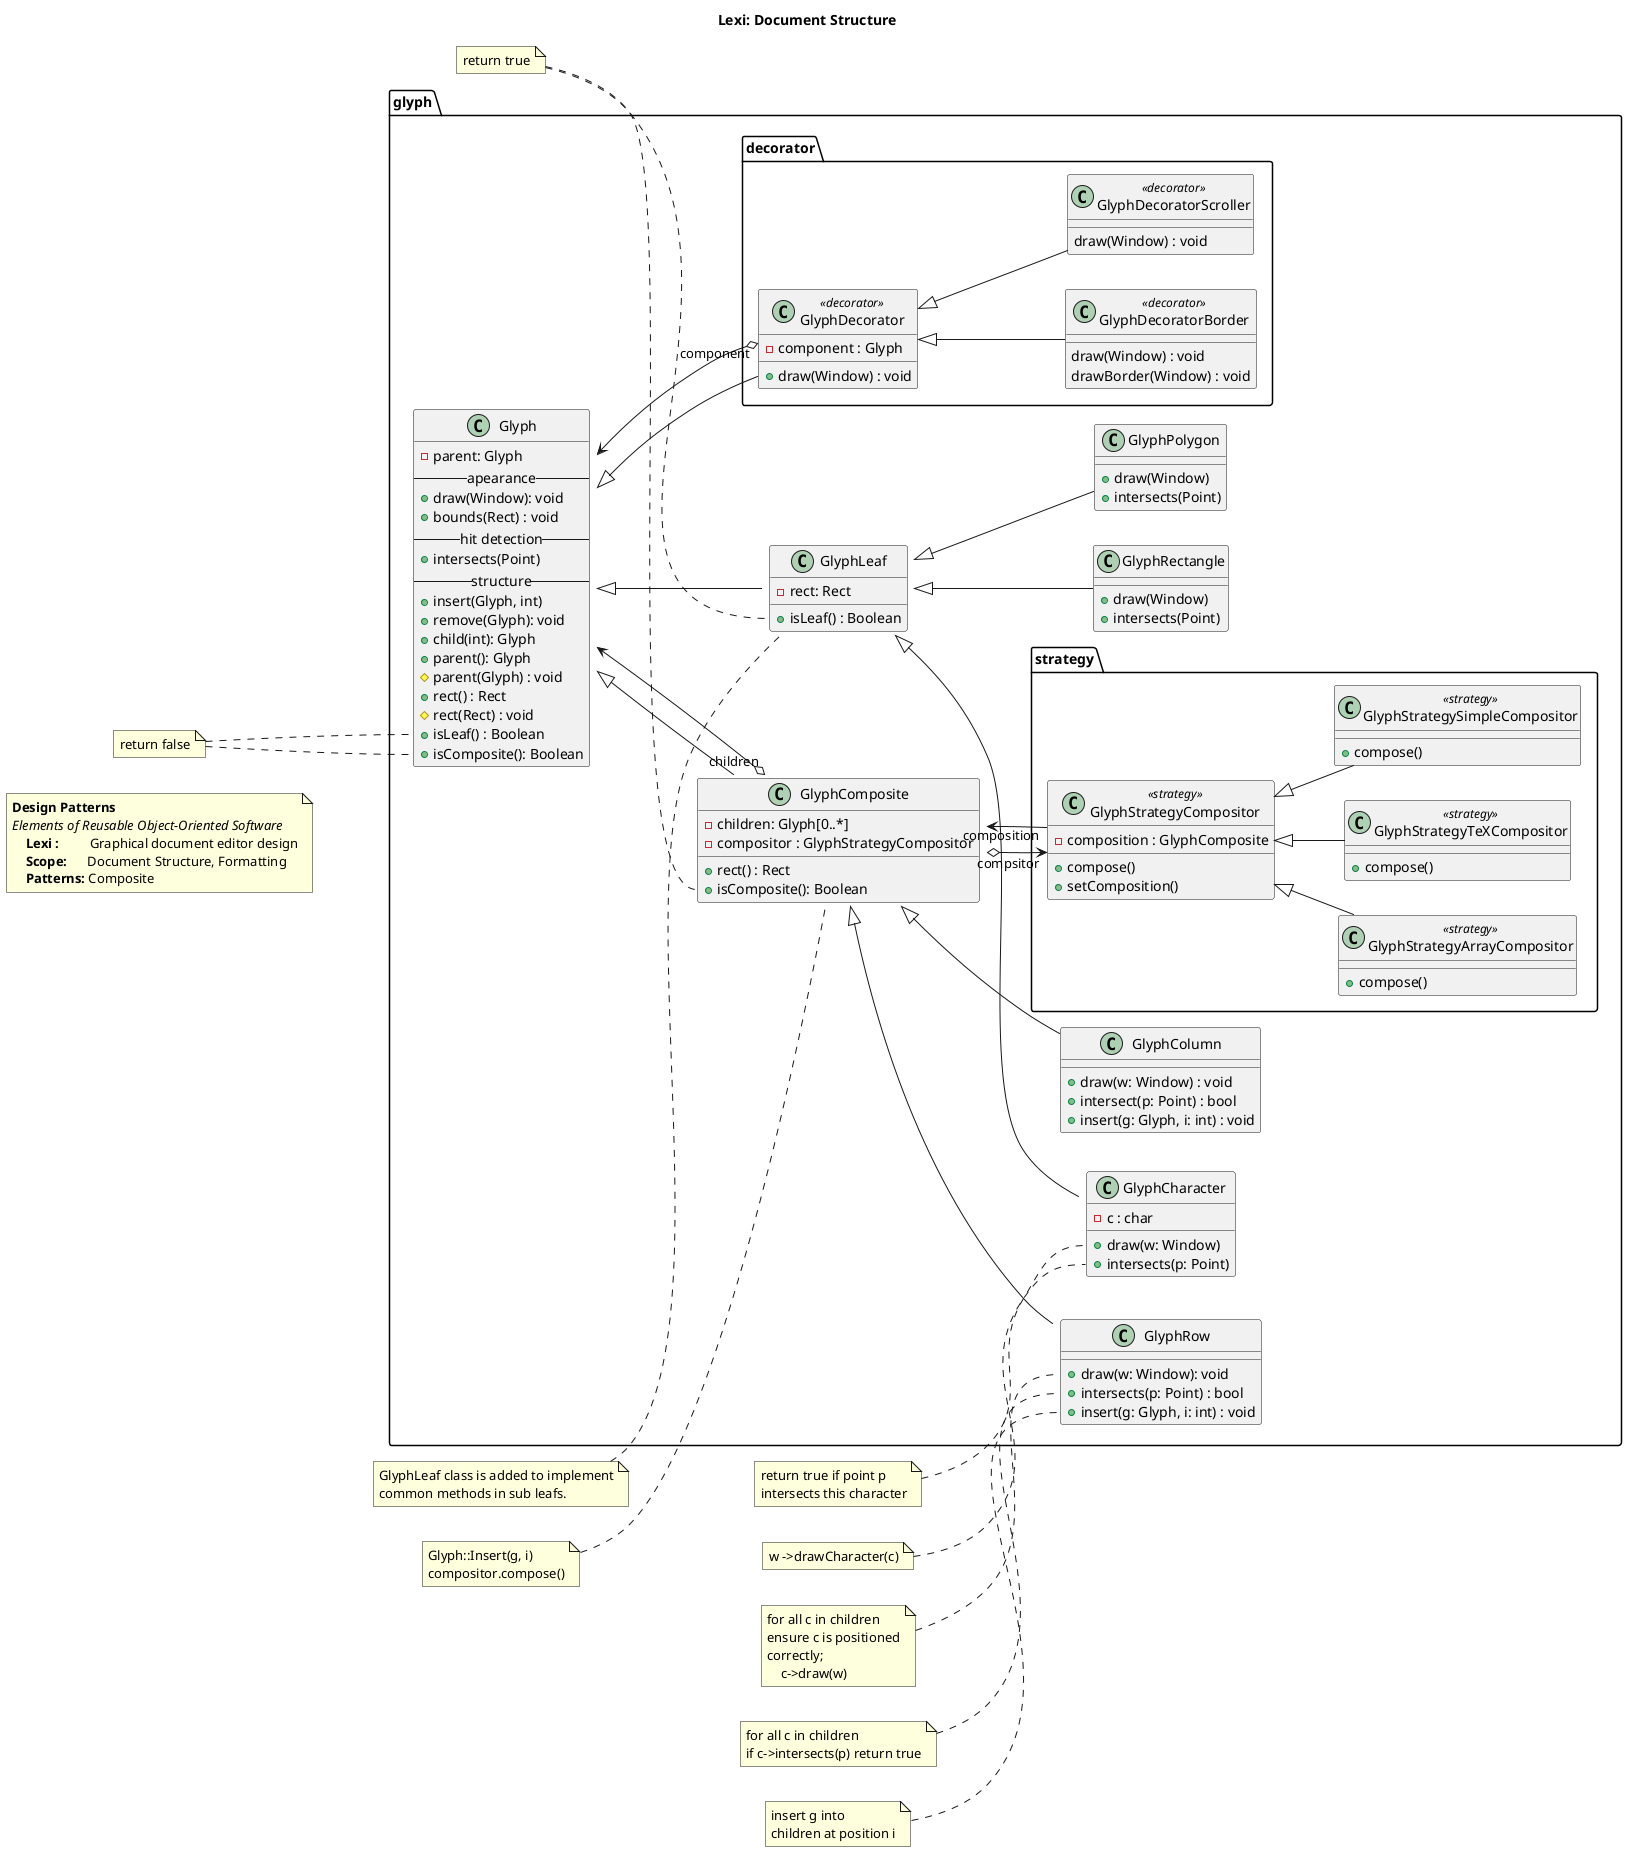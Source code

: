 @startuml

left to right direction

title Lexi: Document Structure

note as general
    <b>Design Patterns</b>
    <i>Elements of Reusable Object-Oriented Software</i>
        <b>Lexi :</b>         Graphical document editor design
        <b>Scope: </b>     Document Structure, Formatting
        <b>Patterns:</b> Composite
end note

class glyph.Glyph {
        -parent: Glyph
        -- apearance --
        +draw(Window): void
        +bounds(Rect) : void
        -- hit detection --
        +intersects(Point)
        -- structure --
        +insert(Glyph, int)
        +remove(Glyph): void
        +child(int): Glyph
        +parent(): Glyph
        #parent(Glyph) : void
        +rect() : Rect
        #rect(Rect) : void
        +isLeaf() : Boolean
        +isComposite(): Boolean
    }
    
class glyph.GlyphComposite {
        -children: Glyph[0..*]
        -compositor : GlyphStrategyCompositor
        +rect() : Rect
        +isComposite(): Boolean
    }
        
class glyph.GlyphLeaf {
        -rect: Rect
        +isLeaf() : Boolean
    }

note as nReturnTrue
    return true
end note

note as nGlyphLeaf
    GlyphLeaf class is added to implement
    common methods in sub leafs.
end note
nGlyphLeaf .. GlyphLeaf

nReturnTrue .. GlyphLeaf::isLeaf
nReturnTrue .. GlyphComposite::isComposite

note as nReturnFalse
    return false
end note

nReturnFalse .. Glyph::isLeaf
nReturnFalse .. Glyph::isComposite

class glyph.GlyphCharacter {
        -c : char
        +draw(w: Window)
        +intersects(p: Point)
        }
        
note as nCharDraw
    return true if point p 
    intersects this character
end note
nCharDraw .. GlyphCharacter::draw
        
note as nCharIntersects 
    w ->drawCharacter(c)
end note
nCharIntersects .. GlyphCharacter::intersects

class glyph.GlyphRectangle {
        +draw(Window)
        +intersects(Point)
    }

class glyph.GlyphPolygon {
        +draw(Window)
        +intersects(Point)
    }

class glyph.GlyphRow {
        +draw(w: Window): void
        +intersects(p: Point) : bool
        +insert(g: Glyph, i: int) : void
    }
        
note  as nGlyphRowDraw 
    for all c in children
    ensure c is positioned
    correctly;
        c->draw(w)
end note
nGlyphRowDraw .. GlyphRow::draw
    
note as nGlypRowIntersects
    for all c in children
    if c->intersects(p) return true
end note
nGlypRowIntersects .. GlyphRow::intersects

note as nGlypRowInsert
    insert g into
    children at position i
end note
nGlypRowInsert .. GlyphRow::insert

class glyph.GlyphColumn {
        +draw(w: Window) : void
        +intersect(p: Point) : bool
        +insert(g: Glyph, i: int) : void
     }
     
Glyph <|-- GlyphComposite
Glyph <|-- GlyphLeaf

GlyphComposite <|-- GlyphRow
GlyphComposite <|-- GlyphColumn

GlyphLeaf <|-- GlyphCharacter
GlyphLeaf <|-- GlyphRectangle
GlyphLeaf <|-- GlyphPolygon

'-------------------------------------
' Formatting

class glyph.strategy.GlyphStrategyCompositor <<strategy>>
class glyph.strategy.GlyphStrategyArrayCompositor <<strategy>>
class glyph.strategy.GlyphStrategyTeXCompositor <<strategy>>
class glyph.strategy.GlyphStrategySimpleCompositor <<strategy>>

note as nGlyphStrategyCompositionInsert
    Glyph::Insert(g, i)
    compositor.compose()
end note 
nGlyphStrategyCompositionInsert .. GlyphComposite::insert

GlyphStrategyCompositor : -composition : GlyphComposite
GlyphStrategyCompositor : +compose()
GlyphStrategyCompositor : +setComposition()

GlyphStrategyArrayCompositor : +compose()
GlyphStrategyTeXCompositor : +compose()
GlyphStrategySimpleCompositor : +compose()

GlyphStrategyCompositor <|-- GlyphStrategyArrayCompositor
GlyphStrategyCompositor <|-- GlyphStrategyTeXCompositor
GlyphStrategyCompositor <|-- GlyphStrategySimpleCompositor

Glyph <--o "children" GlyphComposite
GlyphComposite "compsitor" o--> GlyphStrategyCompositor
GlyphComposite <-- "composition" GlyphStrategyCompositor

'-------------------------------------------
' User interface imbellishment

class glyph.decorator.GlyphDecorator <<decorator>>
class glyph.decorator.GlyphDecoratorBorder <<decorator>>
class glyph.decorator.GlyphDecoratorScroller <<decorator>>

GlyphDecorator  : -component : Glyph
GlyphDecorator  : +draw(Window) : void

GlyphDecoratorBorder : draw(Window) : void
GlyphDecoratorBorder : drawBorder(Window) : void

GlyphDecoratorScroller : draw(Window) : void

Glyph <|-- GlyphDecorator

GlyphDecorator <|-- GlyphDecoratorBorder
GlyphDecorator <|-- GlyphDecoratorScroller

Glyph <--o "component" GlyphDecorator

@enduml

